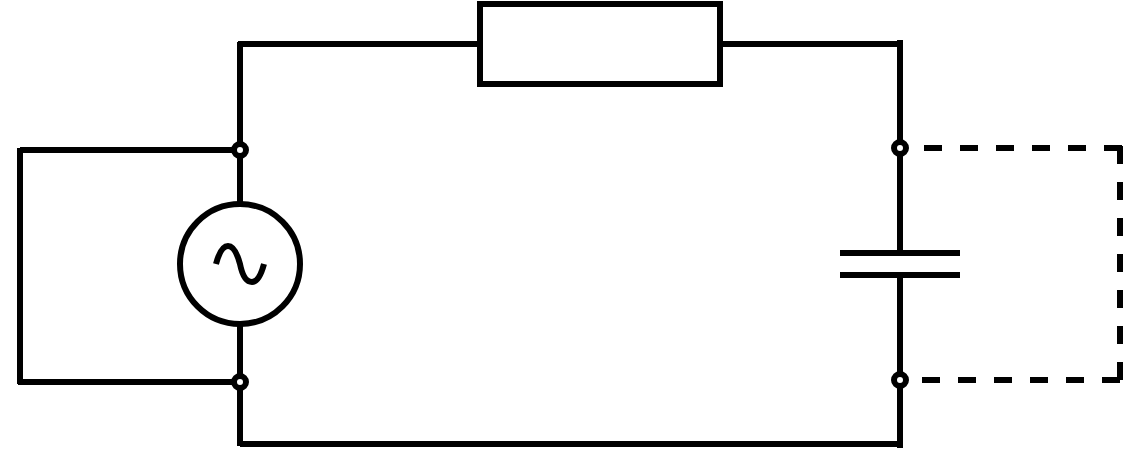 <mxfile version="14.6.13" type="github">
  <diagram id="f1tBtcJ50UlOxQukmI69" name="Page-1">
    <mxGraphModel dx="541" dy="318" grid="1" gridSize="10" guides="1" tooltips="1" connect="1" arrows="1" fold="1" page="1" pageScale="1" pageWidth="827" pageHeight="1169" math="0" shadow="0">
      <root>
        <mxCell id="0" />
        <mxCell id="1" parent="0" />
        <mxCell id="UIJCsC1O3rKOgPvQXzIZ-5" style="edgeStyle=none;rounded=0;orthogonalLoop=1;jettySize=auto;html=1;endArrow=none;endFill=0;strokeWidth=3;" parent="1" edge="1">
          <mxGeometry relative="1" as="geometry">
            <mxPoint x="230" y="99" as="targetPoint" />
            <mxPoint x="230" y="151" as="sourcePoint" />
          </mxGeometry>
        </mxCell>
        <mxCell id="UIJCsC1O3rKOgPvQXzIZ-7" style="edgeStyle=none;rounded=0;orthogonalLoop=1;jettySize=auto;html=1;endArrow=none;endFill=0;strokeWidth=3;" parent="1" edge="1">
          <mxGeometry relative="1" as="geometry">
            <mxPoint x="230" y="301" as="targetPoint" />
            <mxPoint x="230" y="271" as="sourcePoint" />
          </mxGeometry>
        </mxCell>
        <mxCell id="MJ-EbBg76eqFfNDMQMZW-9" style="edgeStyle=orthogonalEdgeStyle;rounded=0;orthogonalLoop=1;jettySize=auto;html=1;exitX=0.5;exitY=0;exitDx=0;exitDy=0;exitPerimeter=0;startArrow=none;startFill=0;endArrow=none;endFill=0;targetPerimeterSpacing=0;strokeWidth=3;" edge="1" parent="1" source="UIJCsC1O3rKOgPvQXzIZ-1">
          <mxGeometry relative="1" as="geometry">
            <mxPoint x="230" y="157" as="targetPoint" />
          </mxGeometry>
        </mxCell>
        <mxCell id="MJ-EbBg76eqFfNDMQMZW-10" style="edgeStyle=orthogonalEdgeStyle;rounded=0;orthogonalLoop=1;jettySize=auto;html=1;exitX=0.5;exitY=1;exitDx=0;exitDy=0;exitPerimeter=0;startArrow=none;startFill=0;endArrow=none;endFill=0;targetPerimeterSpacing=0;strokeWidth=3;" edge="1" parent="1" source="UIJCsC1O3rKOgPvQXzIZ-1">
          <mxGeometry relative="1" as="geometry">
            <mxPoint x="230" y="265" as="targetPoint" />
          </mxGeometry>
        </mxCell>
        <mxCell id="UIJCsC1O3rKOgPvQXzIZ-1" value="" style="pointerEvents=1;verticalLabelPosition=bottom;shadow=0;dashed=0;align=center;html=1;verticalAlign=top;shape=mxgraph.electrical.signal_sources.source;aspect=fixed;points=[[0.5,0,0],[1,0.5,0],[0.5,1,0],[0,0.5,0]];elSignalType=ac;strokeWidth=3;" parent="1" vertex="1">
          <mxGeometry x="200" y="180" width="60" height="60" as="geometry" />
        </mxCell>
        <mxCell id="UIJCsC1O3rKOgPvQXzIZ-6" style="edgeStyle=none;rounded=0;orthogonalLoop=1;jettySize=auto;html=1;exitX=0;exitY=0.5;exitDx=0;exitDy=0;endArrow=none;endFill=0;strokeWidth=3;" parent="1" source="UIJCsC1O3rKOgPvQXzIZ-2" edge="1">
          <mxGeometry relative="1" as="geometry">
            <mxPoint x="229" y="100" as="targetPoint" />
          </mxGeometry>
        </mxCell>
        <mxCell id="UIJCsC1O3rKOgPvQXzIZ-11" style="edgeStyle=none;rounded=0;orthogonalLoop=1;jettySize=auto;html=1;exitX=1;exitY=0.5;exitDx=0;exitDy=0;endArrow=none;endFill=0;strokeWidth=3;" parent="1" edge="1">
          <mxGeometry relative="1" as="geometry">
            <mxPoint x="561" y="100" as="targetPoint" />
            <mxPoint x="461" y="100" as="sourcePoint" />
          </mxGeometry>
        </mxCell>
        <mxCell id="UIJCsC1O3rKOgPvQXzIZ-2" value="" style="rounded=0;whiteSpace=wrap;html=1;strokeWidth=3;" parent="1" vertex="1">
          <mxGeometry x="350" y="80" width="120" height="40" as="geometry" />
        </mxCell>
        <mxCell id="UIJCsC1O3rKOgPvQXzIZ-12" style="edgeStyle=none;rounded=0;orthogonalLoop=1;jettySize=auto;html=1;endArrow=none;endFill=0;strokeWidth=3;" parent="1" edge="1">
          <mxGeometry relative="1" as="geometry">
            <mxPoint x="560" y="98" as="targetPoint" />
            <mxPoint x="560" y="149" as="sourcePoint" />
          </mxGeometry>
        </mxCell>
        <mxCell id="UIJCsC1O3rKOgPvQXzIZ-13" style="edgeStyle=none;rounded=0;orthogonalLoop=1;jettySize=auto;html=1;endArrow=none;endFill=0;strokeWidth=3;" parent="1" edge="1">
          <mxGeometry relative="1" as="geometry">
            <mxPoint x="560" y="302" as="targetPoint" />
            <mxPoint x="560" y="271" as="sourcePoint" />
          </mxGeometry>
        </mxCell>
        <mxCell id="UIJCsC1O3rKOgPvQXzIZ-8" value="" style="pointerEvents=1;verticalLabelPosition=bottom;shadow=0;dashed=0;align=center;html=1;verticalAlign=top;shape=mxgraph.electrical.capacitors.capacitor_1;rotation=90;strokeWidth=3;" parent="1" vertex="1">
          <mxGeometry x="505" y="180" width="110" height="60" as="geometry" />
        </mxCell>
        <mxCell id="UIJCsC1O3rKOgPvQXzIZ-17" style="edgeStyle=none;rounded=0;orthogonalLoop=1;jettySize=auto;html=1;endArrow=none;endFill=0;strokeWidth=3;" parent="1" edge="1">
          <mxGeometry relative="1" as="geometry">
            <mxPoint x="560" y="300" as="targetPoint" />
            <mxPoint x="230" y="300" as="sourcePoint" />
          </mxGeometry>
        </mxCell>
        <mxCell id="UIJCsC1O3rKOgPvQXzIZ-18" style="edgeStyle=none;rounded=0;orthogonalLoop=1;jettySize=auto;html=1;exitX=1;exitY=0.5;exitDx=0;exitDy=0;exitPerimeter=0;entryX=0.55;entryY=0.5;entryDx=0;entryDy=0;entryPerimeter=0;endArrow=none;endFill=0;strokeWidth=3;" parent="1" source="UIJCsC1O3rKOgPvQXzIZ-8" target="UIJCsC1O3rKOgPvQXzIZ-8" edge="1">
          <mxGeometry relative="1" as="geometry" />
        </mxCell>
        <mxCell id="MJ-EbBg76eqFfNDMQMZW-3" value="" style="endArrow=oval;html=1;strokeWidth=3;targetPerimeterSpacing=0;edgeStyle=orthogonalEdgeStyle;endFill=0;" edge="1" parent="1">
          <mxGeometry width="50" height="50" relative="1" as="geometry">
            <mxPoint x="120" y="153" as="sourcePoint" />
            <mxPoint x="230" y="153" as="targetPoint" />
          </mxGeometry>
        </mxCell>
        <mxCell id="MJ-EbBg76eqFfNDMQMZW-6" value="" style="endArrow=none;html=1;targetPerimeterSpacing=0;strokeWidth=3;" edge="1" parent="1">
          <mxGeometry width="50" height="50" relative="1" as="geometry">
            <mxPoint x="120" y="270" as="sourcePoint" />
            <mxPoint x="120" y="152" as="targetPoint" />
          </mxGeometry>
        </mxCell>
        <mxCell id="MJ-EbBg76eqFfNDMQMZW-7" value="" style="endArrow=oval;html=1;targetPerimeterSpacing=0;strokeWidth=3;endFill=0;" edge="1" parent="1">
          <mxGeometry width="50" height="50" relative="1" as="geometry">
            <mxPoint x="119" y="269" as="sourcePoint" />
            <mxPoint x="230" y="269" as="targetPoint" />
          </mxGeometry>
        </mxCell>
        <mxCell id="MJ-EbBg76eqFfNDMQMZW-14" value="" style="endArrow=oval;html=1;strokeWidth=3;edgeStyle=orthogonalEdgeStyle;endFill=0;targetPerimeterSpacing=0;dashed=1;" edge="1" parent="1">
          <mxGeometry x="560.0" y="151" width="50" height="50" as="geometry">
            <mxPoint x="670.0" y="268" as="sourcePoint" />
            <mxPoint x="560.0" y="268" as="targetPoint" />
          </mxGeometry>
        </mxCell>
        <mxCell id="MJ-EbBg76eqFfNDMQMZW-15" value="" style="endArrow=none;html=1;strokeWidth=3;targetPerimeterSpacing=0;dashed=1;" edge="1" parent="1">
          <mxGeometry x="560.0" y="151" width="50" height="50" as="geometry">
            <mxPoint x="670.0" y="151" as="sourcePoint" />
            <mxPoint x="670.0" y="269" as="targetPoint" />
          </mxGeometry>
        </mxCell>
        <mxCell id="MJ-EbBg76eqFfNDMQMZW-16" value="" style="endArrow=oval;html=1;strokeWidth=3;endFill=0;targetPerimeterSpacing=0;dashed=1;" edge="1" parent="1">
          <mxGeometry x="560.0" y="151" width="50" height="50" as="geometry">
            <mxPoint x="671.0" y="152" as="sourcePoint" />
            <mxPoint x="560.0" y="152" as="targetPoint" />
          </mxGeometry>
        </mxCell>
      </root>
    </mxGraphModel>
  </diagram>
</mxfile>

